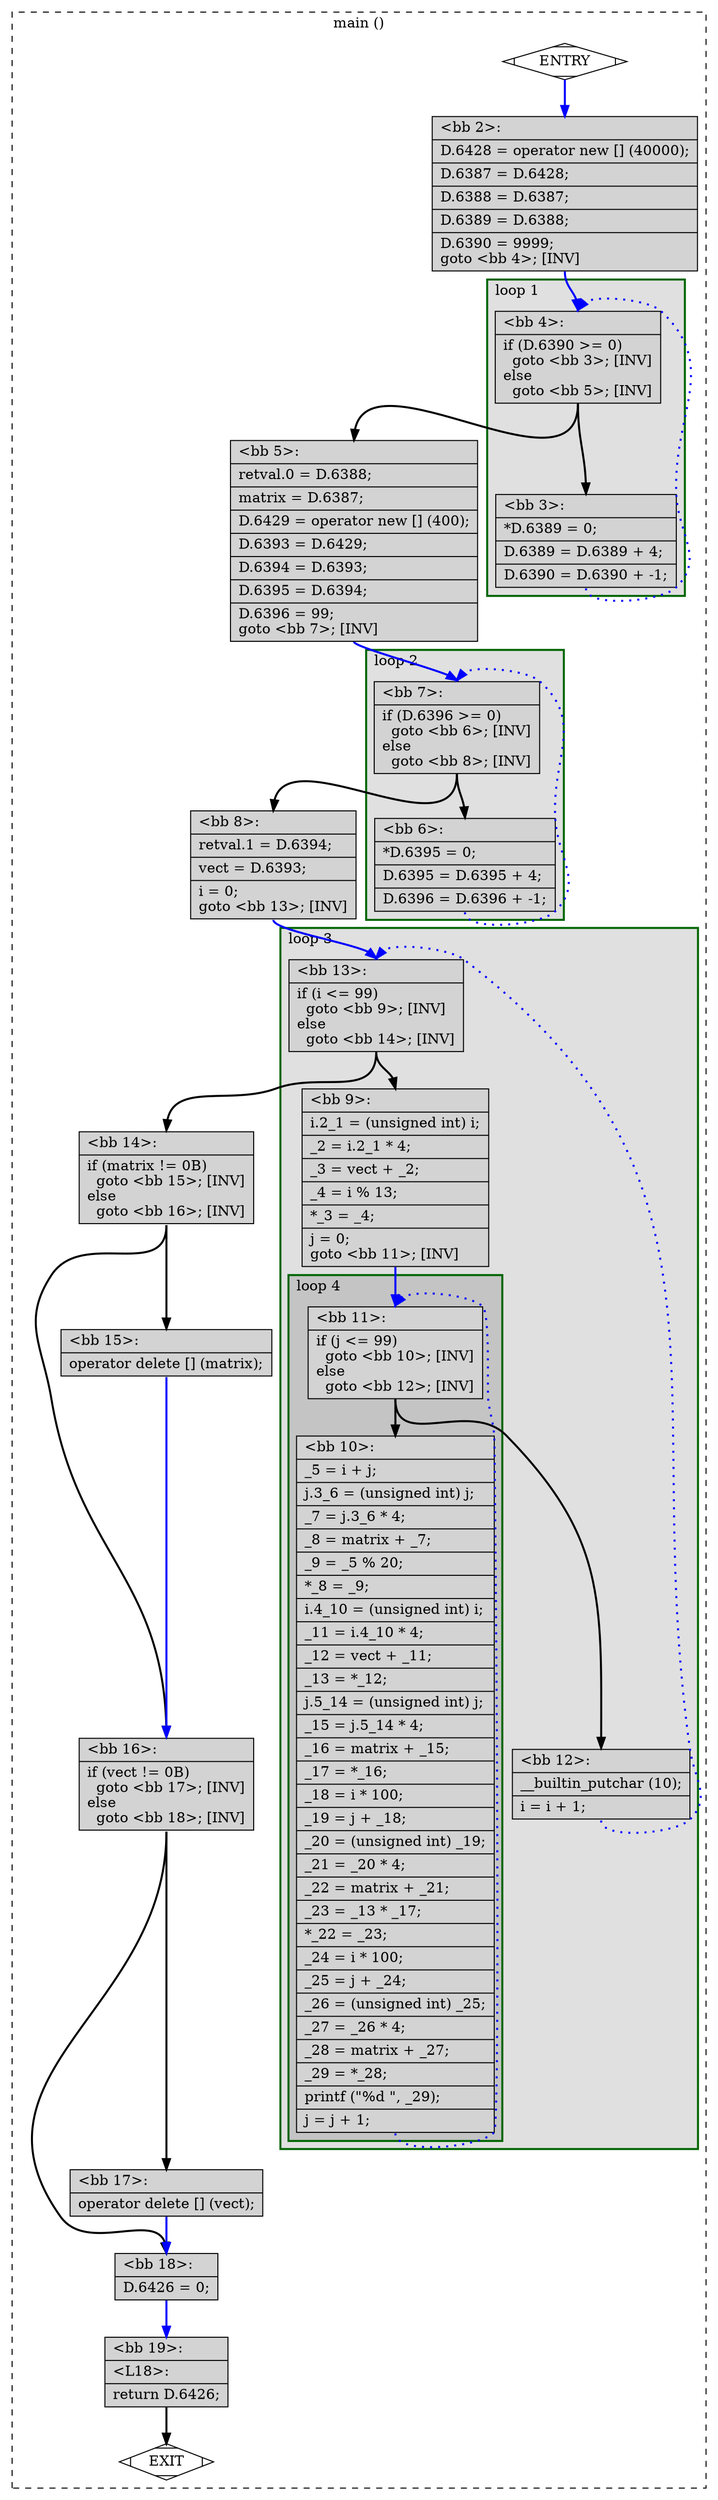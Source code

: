 digraph "a-matmul-v2.cpp.015t.cfg" {
overlap=false;
subgraph "cluster_main" {
	style="dashed";
	color="black";
	label="main ()";
	subgraph cluster_0_3 {
	style="filled";
	color="darkgreen";
	fillcolor="grey88";
	label="loop 3";
	labeljust=l;
	penwidth=2;
	subgraph cluster_0_4 {
	style="filled";
	color="darkgreen";
	fillcolor="grey77";
	label="loop 4";
	labeljust=l;
	penwidth=2;
	fn_0_basic_block_11 [shape=record,style=filled,fillcolor=lightgrey,label="{\<bb\ 11\>:\l\
|if\ (j\ \<=\ 99)\l\
\ \ goto\ \<bb\ 10\>;\ [INV]\l\
else\l\
\ \ goto\ \<bb\ 12\>;\ [INV]\l\
}"];

	fn_0_basic_block_10 [shape=record,style=filled,fillcolor=lightgrey,label="{\<bb\ 10\>:\l\
|_5\ =\ i\ +\ j;\l\
|j.3_6\ =\ (unsigned\ int)\ j;\l\
|_7\ =\ j.3_6\ *\ 4;\l\
|_8\ =\ matrix\ +\ _7;\l\
|_9\ =\ _5\ %\ 20;\l\
|*_8\ =\ _9;\l\
|i.4_10\ =\ (unsigned\ int)\ i;\l\
|_11\ =\ i.4_10\ *\ 4;\l\
|_12\ =\ vect\ +\ _11;\l\
|_13\ =\ *_12;\l\
|j.5_14\ =\ (unsigned\ int)\ j;\l\
|_15\ =\ j.5_14\ *\ 4;\l\
|_16\ =\ matrix\ +\ _15;\l\
|_17\ =\ *_16;\l\
|_18\ =\ i\ *\ 100;\l\
|_19\ =\ j\ +\ _18;\l\
|_20\ =\ (unsigned\ int)\ _19;\l\
|_21\ =\ _20\ *\ 4;\l\
|_22\ =\ matrix\ +\ _21;\l\
|_23\ =\ _13\ *\ _17;\l\
|*_22\ =\ _23;\l\
|_24\ =\ i\ *\ 100;\l\
|_25\ =\ j\ +\ _24;\l\
|_26\ =\ (unsigned\ int)\ _25;\l\
|_27\ =\ _26\ *\ 4;\l\
|_28\ =\ matrix\ +\ _27;\l\
|_29\ =\ *_28;\l\
|printf\ (\"%d\ \",\ _29);\l\
|j\ =\ j\ +\ 1;\l\
}"];

	}
	fn_0_basic_block_13 [shape=record,style=filled,fillcolor=lightgrey,label="{\<bb\ 13\>:\l\
|if\ (i\ \<=\ 99)\l\
\ \ goto\ \<bb\ 9\>;\ [INV]\l\
else\l\
\ \ goto\ \<bb\ 14\>;\ [INV]\l\
}"];

	fn_0_basic_block_9 [shape=record,style=filled,fillcolor=lightgrey,label="{\<bb\ 9\>:\l\
|i.2_1\ =\ (unsigned\ int)\ i;\l\
|_2\ =\ i.2_1\ *\ 4;\l\
|_3\ =\ vect\ +\ _2;\l\
|_4\ =\ i\ %\ 13;\l\
|*_3\ =\ _4;\l\
|j\ =\ 0;\l\
goto\ \<bb\ 11\>;\ [INV]\l\
}"];

	fn_0_basic_block_12 [shape=record,style=filled,fillcolor=lightgrey,label="{\<bb\ 12\>:\l\
|__builtin_putchar\ (10);\l\
|i\ =\ i\ +\ 1;\l\
}"];

	}
	subgraph cluster_0_2 {
	style="filled";
	color="darkgreen";
	fillcolor="grey88";
	label="loop 2";
	labeljust=l;
	penwidth=2;
	fn_0_basic_block_7 [shape=record,style=filled,fillcolor=lightgrey,label="{\<bb\ 7\>:\l\
|if\ (D.6396\ \>=\ 0)\l\
\ \ goto\ \<bb\ 6\>;\ [INV]\l\
else\l\
\ \ goto\ \<bb\ 8\>;\ [INV]\l\
}"];

	fn_0_basic_block_6 [shape=record,style=filled,fillcolor=lightgrey,label="{\<bb\ 6\>:\l\
|*D.6395\ =\ 0;\l\
|D.6395\ =\ D.6395\ +\ 4;\l\
|D.6396\ =\ D.6396\ +\ -1;\l\
}"];

	}
	subgraph cluster_0_1 {
	style="filled";
	color="darkgreen";
	fillcolor="grey88";
	label="loop 1";
	labeljust=l;
	penwidth=2;
	fn_0_basic_block_4 [shape=record,style=filled,fillcolor=lightgrey,label="{\<bb\ 4\>:\l\
|if\ (D.6390\ \>=\ 0)\l\
\ \ goto\ \<bb\ 3\>;\ [INV]\l\
else\l\
\ \ goto\ \<bb\ 5\>;\ [INV]\l\
}"];

	fn_0_basic_block_3 [shape=record,style=filled,fillcolor=lightgrey,label="{\<bb\ 3\>:\l\
|*D.6389\ =\ 0;\l\
|D.6389\ =\ D.6389\ +\ 4;\l\
|D.6390\ =\ D.6390\ +\ -1;\l\
}"];

	}
	fn_0_basic_block_0 [shape=Mdiamond,style=filled,fillcolor=white,label="ENTRY"];

	fn_0_basic_block_1 [shape=Mdiamond,style=filled,fillcolor=white,label="EXIT"];

	fn_0_basic_block_2 [shape=record,style=filled,fillcolor=lightgrey,label="{\<bb\ 2\>:\l\
|D.6428\ =\ operator\ new\ []\ (40000);\l\
|D.6387\ =\ D.6428;\l\
|D.6388\ =\ D.6387;\l\
|D.6389\ =\ D.6388;\l\
|D.6390\ =\ 9999;\l\
goto\ \<bb\ 4\>;\ [INV]\l\
}"];

	fn_0_basic_block_5 [shape=record,style=filled,fillcolor=lightgrey,label="{\<bb\ 5\>:\l\
|retval.0\ =\ D.6388;\l\
|matrix\ =\ D.6387;\l\
|D.6429\ =\ operator\ new\ []\ (400);\l\
|D.6393\ =\ D.6429;\l\
|D.6394\ =\ D.6393;\l\
|D.6395\ =\ D.6394;\l\
|D.6396\ =\ 99;\l\
goto\ \<bb\ 7\>;\ [INV]\l\
}"];

	fn_0_basic_block_8 [shape=record,style=filled,fillcolor=lightgrey,label="{\<bb\ 8\>:\l\
|retval.1\ =\ D.6394;\l\
|vect\ =\ D.6393;\l\
|i\ =\ 0;\l\
goto\ \<bb\ 13\>;\ [INV]\l\
}"];

	fn_0_basic_block_14 [shape=record,style=filled,fillcolor=lightgrey,label="{\<bb\ 14\>:\l\
|if\ (matrix\ !=\ 0B)\l\
\ \ goto\ \<bb\ 15\>;\ [INV]\l\
else\l\
\ \ goto\ \<bb\ 16\>;\ [INV]\l\
}"];

	fn_0_basic_block_15 [shape=record,style=filled,fillcolor=lightgrey,label="{\<bb\ 15\>:\l\
|operator\ delete\ []\ (matrix);\l\
}"];

	fn_0_basic_block_16 [shape=record,style=filled,fillcolor=lightgrey,label="{\<bb\ 16\>:\l\
|if\ (vect\ !=\ 0B)\l\
\ \ goto\ \<bb\ 17\>;\ [INV]\l\
else\l\
\ \ goto\ \<bb\ 18\>;\ [INV]\l\
}"];

	fn_0_basic_block_17 [shape=record,style=filled,fillcolor=lightgrey,label="{\<bb\ 17\>:\l\
|operator\ delete\ []\ (vect);\l\
}"];

	fn_0_basic_block_18 [shape=record,style=filled,fillcolor=lightgrey,label="{\<bb\ 18\>:\l\
|D.6426\ =\ 0;\l\
}"];

	fn_0_basic_block_19 [shape=record,style=filled,fillcolor=lightgrey,label="{\<bb\ 19\>:\l\
|\<L18\>:\l\
|return\ D.6426;\l\
}"];

	fn_0_basic_block_0:s -> fn_0_basic_block_2:n [style="solid,bold",color=blue,weight=100,constraint=true];
	fn_0_basic_block_2:s -> fn_0_basic_block_4:n [style="solid,bold",color=blue,weight=100,constraint=true];
	fn_0_basic_block_3:s -> fn_0_basic_block_4:n [style="dotted,bold",color=blue,weight=10,constraint=false];
	fn_0_basic_block_4:s -> fn_0_basic_block_3:n [style="solid,bold",color=black,weight=10,constraint=true];
	fn_0_basic_block_4:s -> fn_0_basic_block_5:n [style="solid,bold",color=black,weight=10,constraint=true];
	fn_0_basic_block_5:s -> fn_0_basic_block_7:n [style="solid,bold",color=blue,weight=100,constraint=true];
	fn_0_basic_block_6:s -> fn_0_basic_block_7:n [style="dotted,bold",color=blue,weight=10,constraint=false];
	fn_0_basic_block_7:s -> fn_0_basic_block_6:n [style="solid,bold",color=black,weight=10,constraint=true];
	fn_0_basic_block_7:s -> fn_0_basic_block_8:n [style="solid,bold",color=black,weight=10,constraint=true];
	fn_0_basic_block_8:s -> fn_0_basic_block_13:n [style="solid,bold",color=blue,weight=100,constraint=true];
	fn_0_basic_block_9:s -> fn_0_basic_block_11:n [style="solid,bold",color=blue,weight=100,constraint=true];
	fn_0_basic_block_10:s -> fn_0_basic_block_11:n [style="dotted,bold",color=blue,weight=10,constraint=false];
	fn_0_basic_block_11:s -> fn_0_basic_block_10:n [style="solid,bold",color=black,weight=10,constraint=true];
	fn_0_basic_block_11:s -> fn_0_basic_block_12:n [style="solid,bold",color=black,weight=10,constraint=true];
	fn_0_basic_block_12:s -> fn_0_basic_block_13:n [style="dotted,bold",color=blue,weight=10,constraint=false];
	fn_0_basic_block_13:s -> fn_0_basic_block_9:n [style="solid,bold",color=black,weight=10,constraint=true];
	fn_0_basic_block_13:s -> fn_0_basic_block_14:n [style="solid,bold",color=black,weight=10,constraint=true];
	fn_0_basic_block_14:s -> fn_0_basic_block_15:n [style="solid,bold",color=black,weight=10,constraint=true];
	fn_0_basic_block_14:s -> fn_0_basic_block_16:n [style="solid,bold",color=black,weight=10,constraint=true];
	fn_0_basic_block_15:s -> fn_0_basic_block_16:n [style="solid,bold",color=blue,weight=100,constraint=true];
	fn_0_basic_block_16:s -> fn_0_basic_block_17:n [style="solid,bold",color=black,weight=10,constraint=true];
	fn_0_basic_block_16:s -> fn_0_basic_block_18:n [style="solid,bold",color=black,weight=10,constraint=true];
	fn_0_basic_block_17:s -> fn_0_basic_block_18:n [style="solid,bold",color=blue,weight=100,constraint=true];
	fn_0_basic_block_18:s -> fn_0_basic_block_19:n [style="solid,bold",color=blue,weight=100,constraint=true];
	fn_0_basic_block_19:s -> fn_0_basic_block_1:n [style="solid,bold",color=black,weight=10,constraint=true];
	fn_0_basic_block_0:s -> fn_0_basic_block_1:n [style="invis",constraint=true];
}
}
